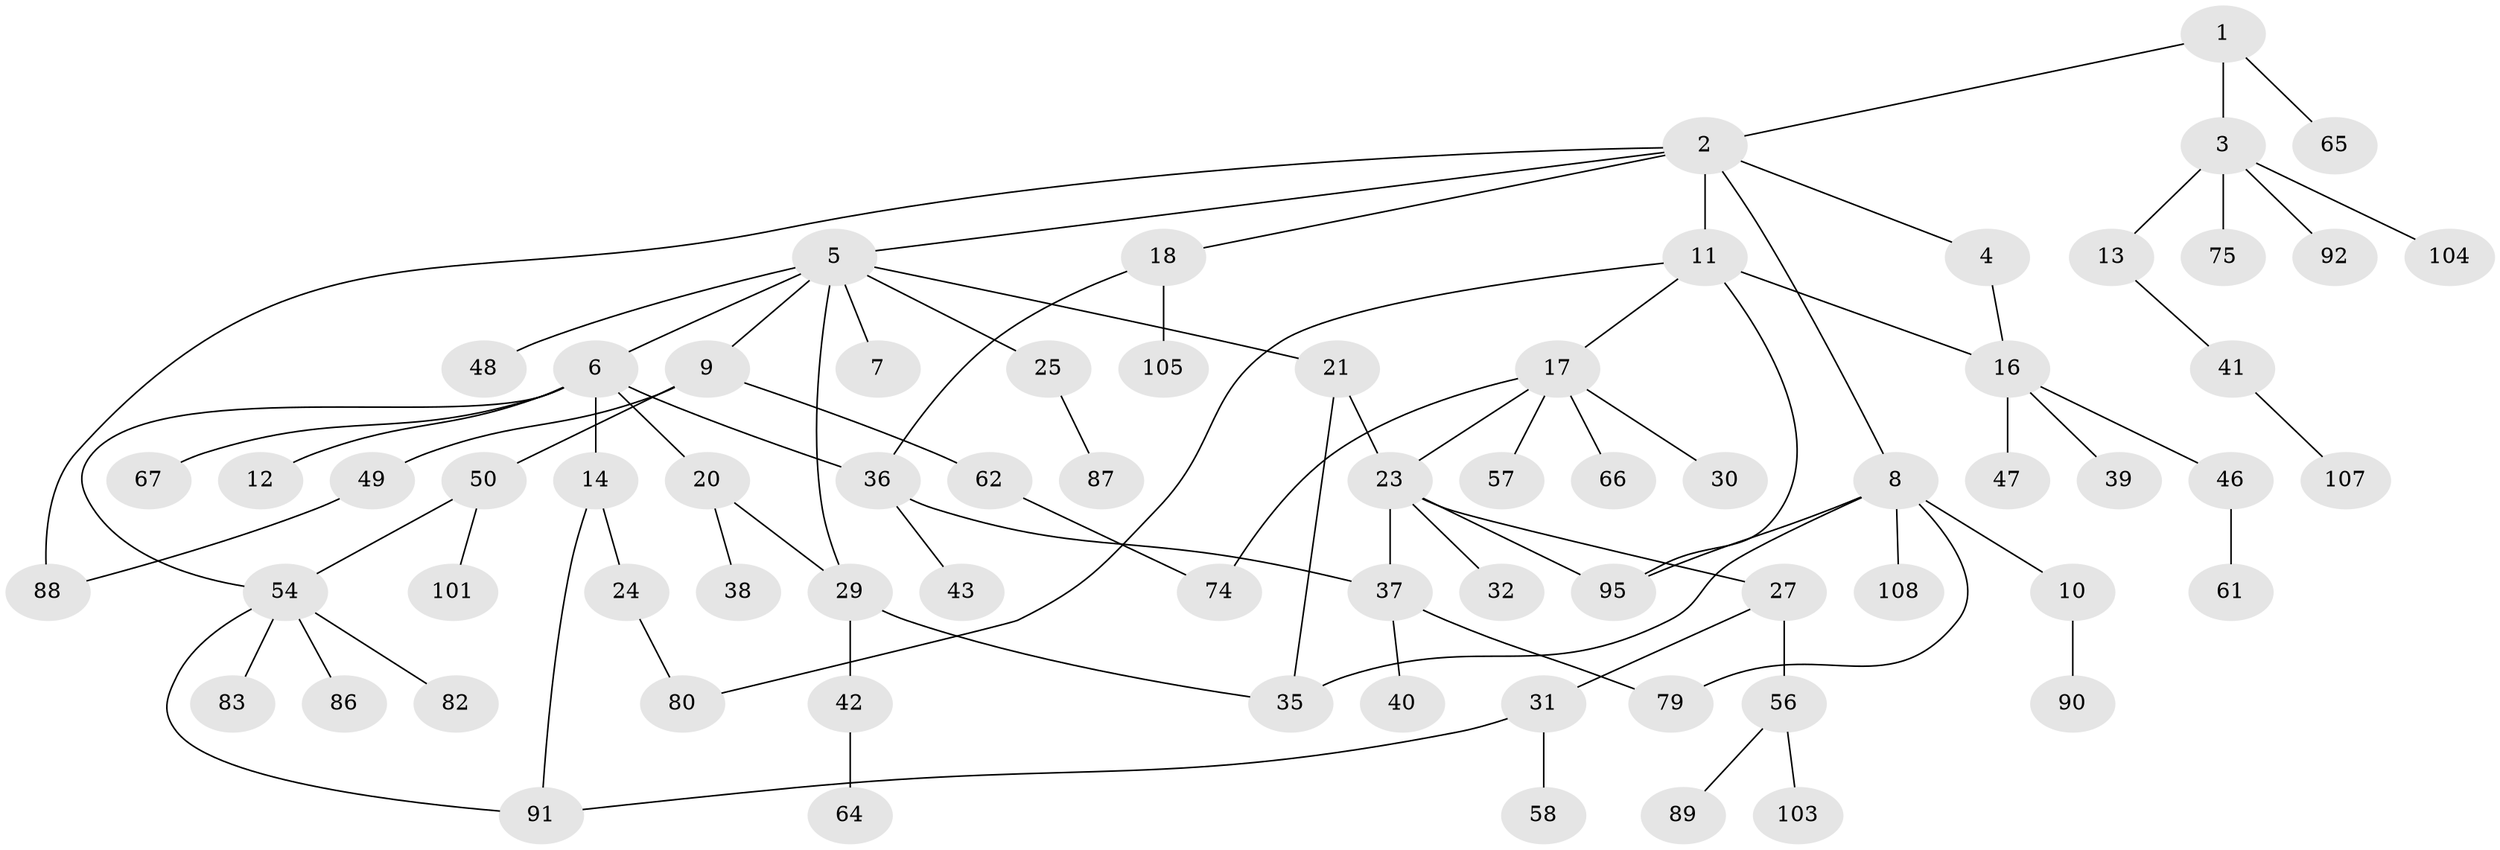 // original degree distribution, {3: 0.1574074074074074, 7: 0.027777777777777776, 5: 0.027777777777777776, 2: 0.3425925925925926, 1: 0.3425925925925926, 4: 0.08333333333333333, 6: 0.018518518518518517}
// Generated by graph-tools (version 1.1) at 2025/10/02/27/25 16:10:54]
// undirected, 71 vertices, 86 edges
graph export_dot {
graph [start="1"]
  node [color=gray90,style=filled];
  1;
  2 [super="+15"];
  3 [super="+98"];
  4 [super="+73"];
  5 [super="+22"];
  6 [super="+44"];
  7;
  8 [super="+100"];
  9 [super="+33"];
  10 [super="+72"];
  11 [super="+26"];
  12 [super="+59"];
  13;
  14 [super="+19"];
  16 [super="+34"];
  17 [super="+63"];
  18 [super="+55"];
  20 [super="+97"];
  21 [super="+28"];
  23 [super="+81"];
  24;
  25 [super="+69"];
  27;
  29 [super="+76"];
  30 [super="+53"];
  31 [super="+51"];
  32 [super="+60"];
  35 [super="+71"];
  36 [super="+70"];
  37 [super="+77"];
  38;
  39 [super="+99"];
  40;
  41 [super="+45"];
  42 [super="+52"];
  43 [super="+102"];
  46;
  47;
  48 [super="+96"];
  49 [super="+94"];
  50 [super="+84"];
  54 [super="+68"];
  56 [super="+78"];
  57;
  58;
  61;
  62;
  64;
  65;
  66 [super="+85"];
  67;
  74 [super="+93"];
  75 [super="+106"];
  79;
  80;
  82;
  83;
  86;
  87;
  88;
  89;
  90;
  91;
  92;
  95;
  101;
  103;
  104;
  105;
  107;
  108;
  1 -- 2;
  1 -- 3;
  1 -- 65;
  2 -- 4;
  2 -- 5;
  2 -- 8;
  2 -- 11;
  2 -- 88;
  2 -- 18;
  3 -- 13;
  3 -- 75;
  3 -- 92;
  3 -- 104;
  4 -- 16;
  5 -- 6;
  5 -- 7;
  5 -- 9;
  5 -- 21;
  5 -- 25;
  5 -- 48;
  5 -- 29;
  6 -- 12;
  6 -- 14;
  6 -- 20;
  6 -- 36;
  6 -- 67;
  6 -- 54;
  8 -- 10;
  8 -- 95;
  8 -- 35;
  8 -- 108;
  8 -- 79;
  9 -- 49;
  9 -- 50;
  9 -- 62;
  10 -- 90;
  11 -- 16;
  11 -- 17;
  11 -- 95;
  11 -- 80;
  13 -- 41;
  14 -- 24;
  14 -- 91;
  16 -- 46;
  16 -- 39;
  16 -- 47;
  17 -- 30;
  17 -- 57;
  17 -- 66;
  17 -- 74;
  17 -- 23;
  18 -- 105;
  18 -- 36;
  20 -- 29;
  20 -- 38;
  21 -- 23;
  21 -- 35;
  23 -- 27;
  23 -- 32;
  23 -- 37;
  23 -- 95;
  24 -- 80;
  25 -- 87;
  27 -- 31;
  27 -- 56;
  29 -- 42;
  29 -- 35;
  31 -- 91;
  31 -- 58;
  36 -- 43;
  36 -- 37;
  37 -- 40;
  37 -- 79;
  41 -- 107;
  42 -- 64;
  46 -- 61;
  49 -- 88;
  50 -- 54;
  50 -- 101;
  54 -- 83;
  54 -- 86;
  54 -- 91;
  54 -- 82;
  56 -- 103;
  56 -- 89;
  62 -- 74;
}
